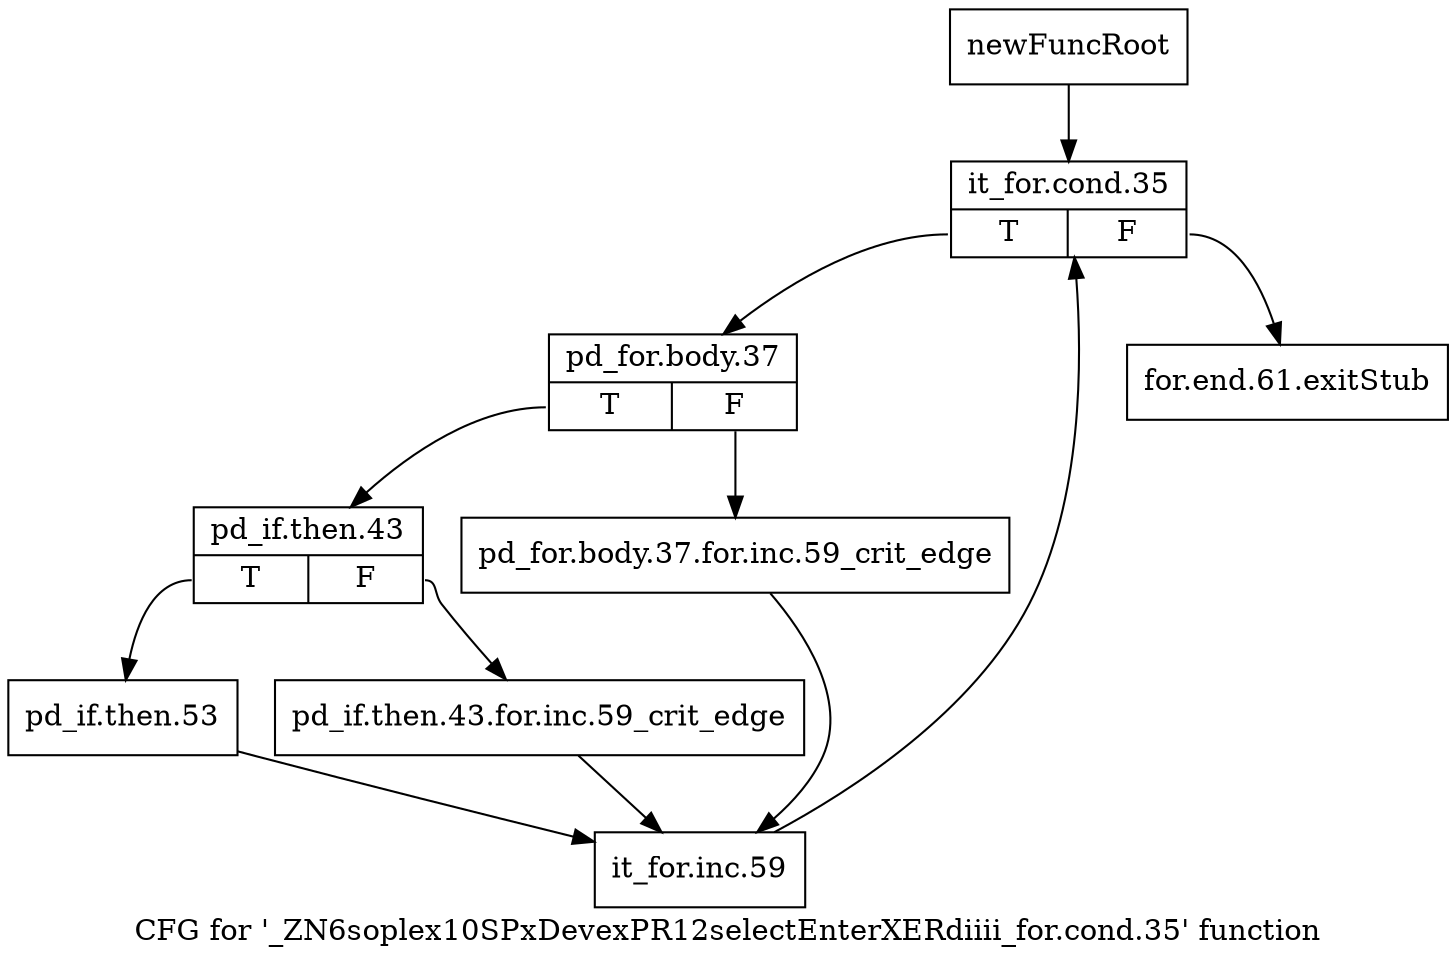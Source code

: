 digraph "CFG for '_ZN6soplex10SPxDevexPR12selectEnterXERdiiii_for.cond.35' function" {
	label="CFG for '_ZN6soplex10SPxDevexPR12selectEnterXERdiiii_for.cond.35' function";

	Node0x2dbb940 [shape=record,label="{newFuncRoot}"];
	Node0x2dbb940 -> Node0x2dbb9e0;
	Node0x2dbb990 [shape=record,label="{for.end.61.exitStub}"];
	Node0x2dbb9e0 [shape=record,label="{it_for.cond.35|{<s0>T|<s1>F}}"];
	Node0x2dbb9e0:s0 -> Node0x2dbba30;
	Node0x2dbb9e0:s1 -> Node0x2dbb990;
	Node0x2dbba30 [shape=record,label="{pd_for.body.37|{<s0>T|<s1>F}}"];
	Node0x2dbba30:s0 -> Node0x2dbbad0;
	Node0x2dbba30:s1 -> Node0x2dbba80;
	Node0x2dbba80 [shape=record,label="{pd_for.body.37.for.inc.59_crit_edge}"];
	Node0x2dbba80 -> Node0x2dbbbc0;
	Node0x2dbbad0 [shape=record,label="{pd_if.then.43|{<s0>T|<s1>F}}"];
	Node0x2dbbad0:s0 -> Node0x2dbbb70;
	Node0x2dbbad0:s1 -> Node0x2dbbb20;
	Node0x2dbbb20 [shape=record,label="{pd_if.then.43.for.inc.59_crit_edge}"];
	Node0x2dbbb20 -> Node0x2dbbbc0;
	Node0x2dbbb70 [shape=record,label="{pd_if.then.53}"];
	Node0x2dbbb70 -> Node0x2dbbbc0;
	Node0x2dbbbc0 [shape=record,label="{it_for.inc.59}"];
	Node0x2dbbbc0 -> Node0x2dbb9e0;
}
